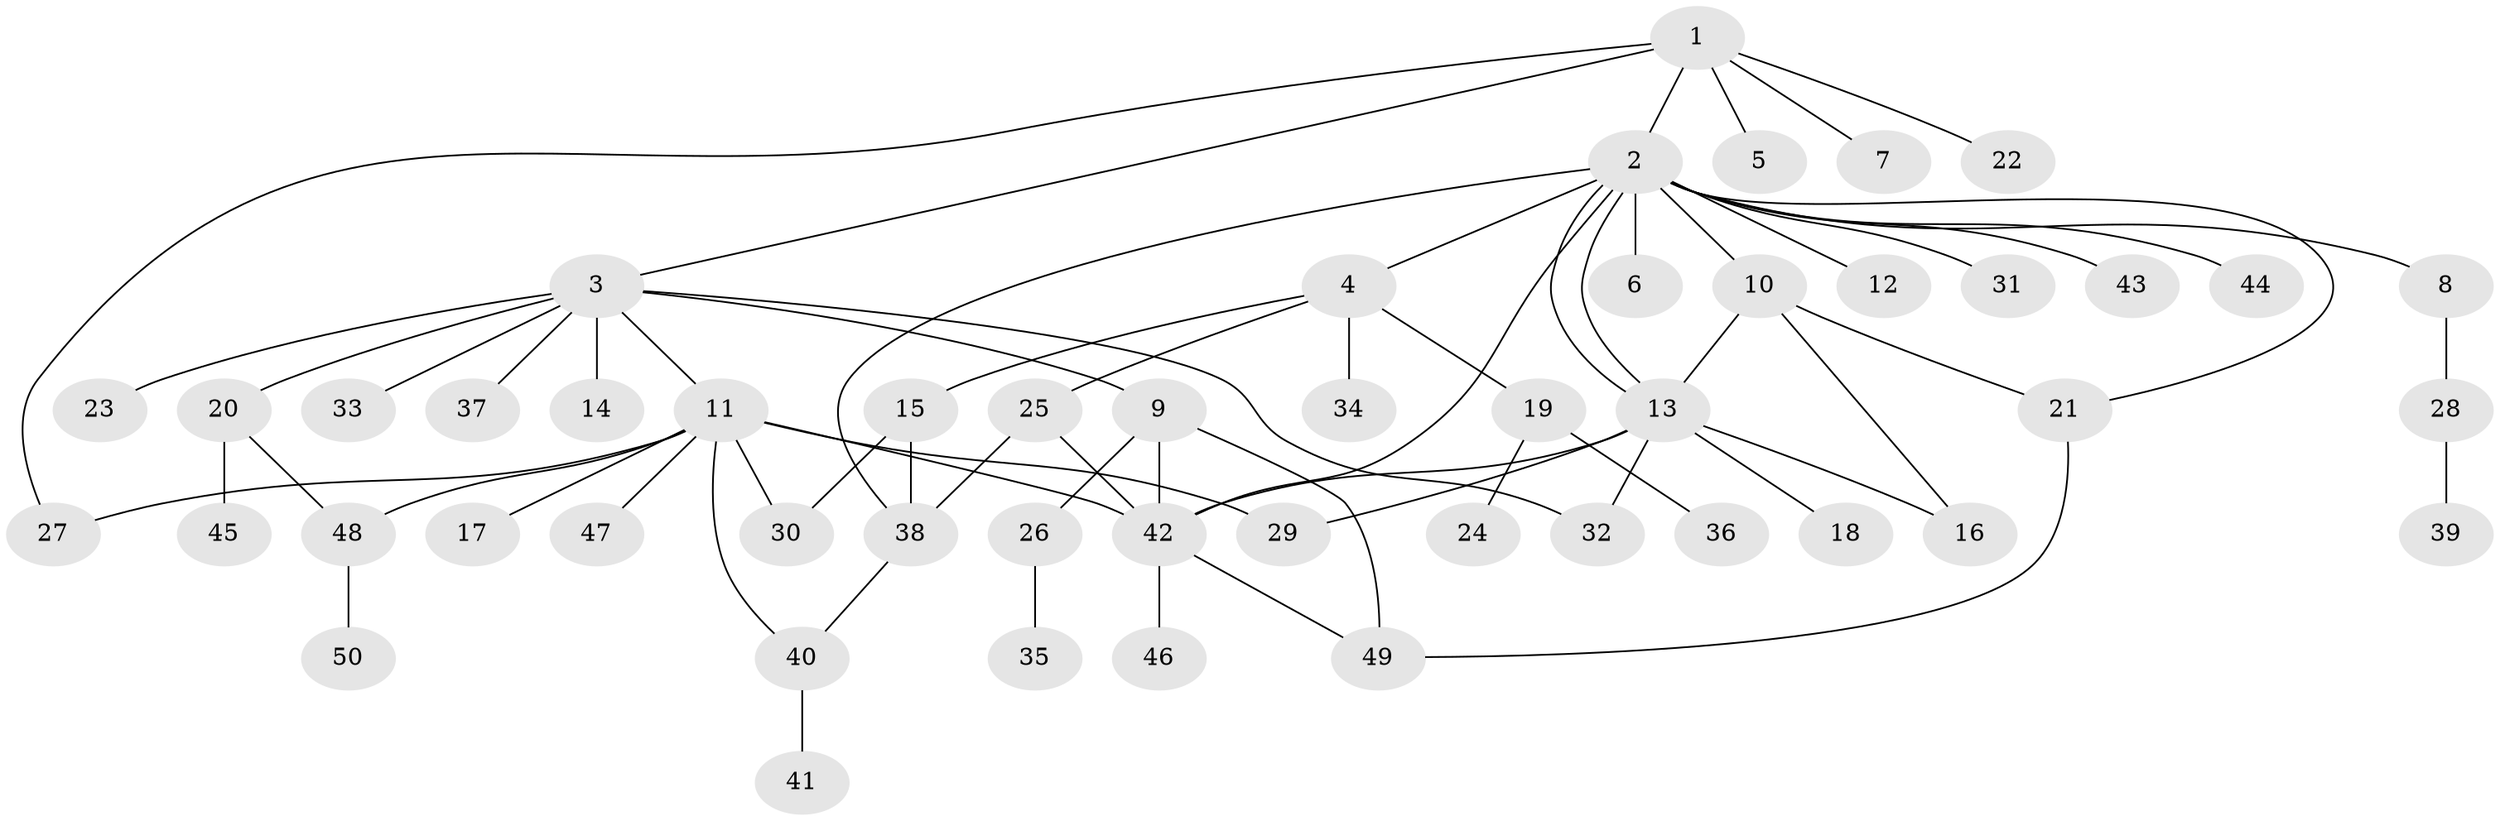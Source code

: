 // coarse degree distribution, {1: 0.6, 5: 0.08, 2: 0.16, 7: 0.04, 11: 0.04, 4: 0.04, 3: 0.04}
// Generated by graph-tools (version 1.1) at 2025/50/03/04/25 21:50:05]
// undirected, 50 vertices, 67 edges
graph export_dot {
graph [start="1"]
  node [color=gray90,style=filled];
  1;
  2;
  3;
  4;
  5;
  6;
  7;
  8;
  9;
  10;
  11;
  12;
  13;
  14;
  15;
  16;
  17;
  18;
  19;
  20;
  21;
  22;
  23;
  24;
  25;
  26;
  27;
  28;
  29;
  30;
  31;
  32;
  33;
  34;
  35;
  36;
  37;
  38;
  39;
  40;
  41;
  42;
  43;
  44;
  45;
  46;
  47;
  48;
  49;
  50;
  1 -- 2;
  1 -- 3;
  1 -- 5;
  1 -- 7;
  1 -- 22;
  1 -- 27;
  2 -- 4;
  2 -- 6;
  2 -- 8;
  2 -- 10;
  2 -- 12;
  2 -- 13;
  2 -- 13;
  2 -- 21;
  2 -- 31;
  2 -- 38;
  2 -- 42;
  2 -- 43;
  2 -- 44;
  3 -- 9;
  3 -- 11;
  3 -- 14;
  3 -- 20;
  3 -- 23;
  3 -- 32;
  3 -- 33;
  3 -- 37;
  4 -- 15;
  4 -- 19;
  4 -- 25;
  4 -- 34;
  8 -- 28;
  9 -- 26;
  9 -- 42;
  9 -- 49;
  10 -- 13;
  10 -- 16;
  10 -- 21;
  11 -- 17;
  11 -- 27;
  11 -- 29;
  11 -- 30;
  11 -- 40;
  11 -- 42;
  11 -- 47;
  11 -- 48;
  13 -- 16;
  13 -- 18;
  13 -- 29;
  13 -- 32;
  13 -- 42;
  15 -- 30;
  15 -- 38;
  19 -- 24;
  19 -- 36;
  20 -- 45;
  20 -- 48;
  21 -- 49;
  25 -- 38;
  25 -- 42;
  26 -- 35;
  28 -- 39;
  38 -- 40;
  40 -- 41;
  42 -- 46;
  42 -- 49;
  48 -- 50;
}
